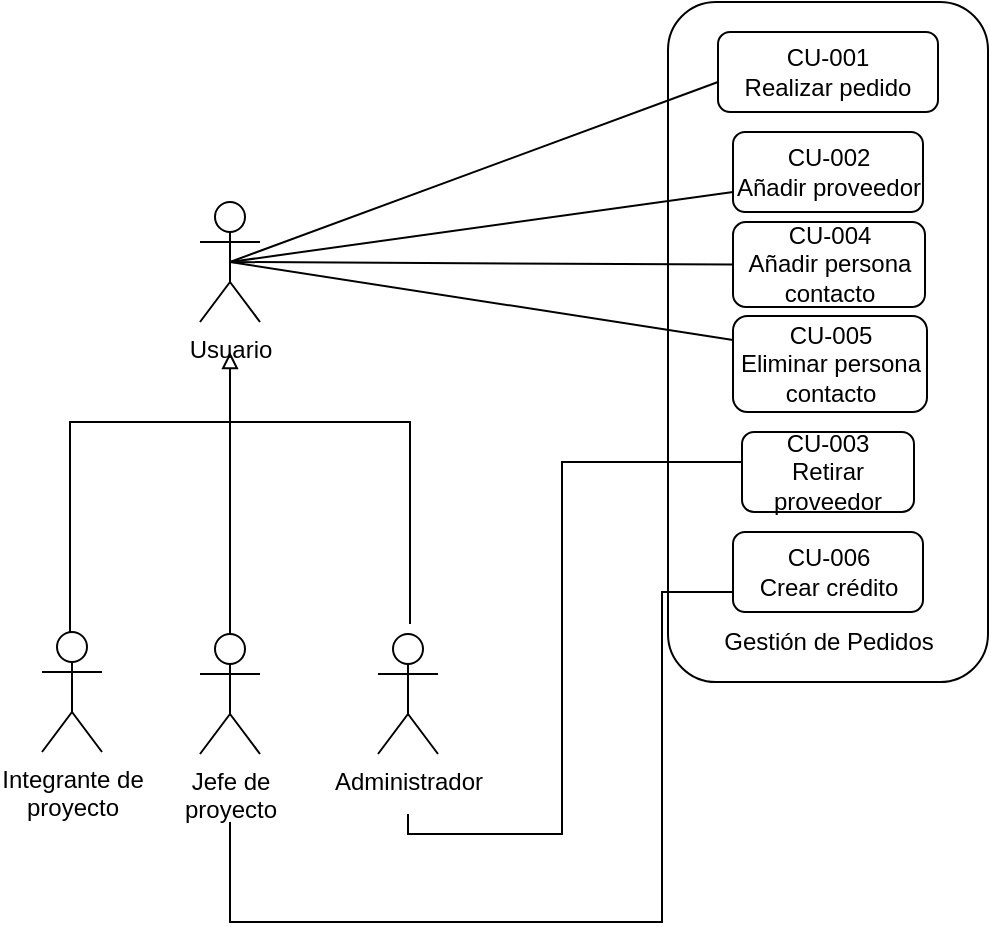 <mxfile version="14.1.1" type="google"><diagram id="lPP5tux9x8ULBmucY643" name="Page-1"><mxGraphModel dx="1248" dy="1794" grid="1" gridSize="10" guides="1" tooltips="1" connect="1" arrows="1" fold="1" page="1" pageScale="1" pageWidth="827" pageHeight="1169" math="0" shadow="0"><root><mxCell id="0"/><mxCell id="1" parent="0"/><mxCell id="ZKt2f2DnN1A6r8xDL40q-1" value="" style="rounded=1;whiteSpace=wrap;html=1;" vertex="1" parent="1"><mxGeometry x="393" y="-225" width="160" height="340" as="geometry"/></mxCell><mxCell id="ZKt2f2DnN1A6r8xDL40q-2" value="Usuario" style="shape=umlActor;verticalLabelPosition=bottom;verticalAlign=top;html=1;outlineConnect=0;" vertex="1" parent="1"><mxGeometry x="159" y="-125" width="30" height="60" as="geometry"/></mxCell><mxCell id="ZKt2f2DnN1A6r8xDL40q-3" value="CU-002&lt;br&gt;Añadir proveedor" style="rounded=1;whiteSpace=wrap;html=1;" vertex="1" parent="1"><mxGeometry x="425.5" y="-160" width="95" height="40" as="geometry"/></mxCell><mxCell id="ZKt2f2DnN1A6r8xDL40q-4" value="CU-003&lt;br&gt;Retirar proveedor" style="rounded=1;whiteSpace=wrap;html=1;" vertex="1" parent="1"><mxGeometry x="430" y="-10" width="86" height="40" as="geometry"/></mxCell><mxCell id="ZKt2f2DnN1A6r8xDL40q-5" value="CU-004&lt;br&gt;Añadir persona contacto" style="rounded=1;whiteSpace=wrap;html=1;" vertex="1" parent="1"><mxGeometry x="425.5" y="-115" width="96" height="42.5" as="geometry"/></mxCell><mxCell id="ZKt2f2DnN1A6r8xDL40q-6" value="CU-006&lt;br&gt;Crear crédito" style="rounded=1;whiteSpace=wrap;html=1;" vertex="1" parent="1"><mxGeometry x="425.5" y="40" width="95" height="40" as="geometry"/></mxCell><mxCell id="ZKt2f2DnN1A6r8xDL40q-7" value="CU-001&lt;br&gt;Realizar pedido" style="rounded=1;whiteSpace=wrap;html=1;" vertex="1" parent="1"><mxGeometry x="418" y="-210" width="110" height="40" as="geometry"/></mxCell><mxCell id="ZKt2f2DnN1A6r8xDL40q-8" value="Administrador" style="shape=umlActor;verticalLabelPosition=bottom;verticalAlign=top;html=1;outlineConnect=0;" vertex="1" parent="1"><mxGeometry x="248" y="91" width="30" height="60" as="geometry"/></mxCell><mxCell id="ZKt2f2DnN1A6r8xDL40q-9" style="edgeStyle=orthogonalEdgeStyle;rounded=0;orthogonalLoop=1;jettySize=auto;html=1;startArrow=none;startFill=0;endArrow=none;endFill=0;entryX=0;entryY=0.75;entryDx=0;entryDy=0;" edge="1" parent="1" target="ZKt2f2DnN1A6r8xDL40q-4"><mxGeometry relative="1" as="geometry"><mxPoint x="420" y="13" as="targetPoint"/><Array as="points"><mxPoint x="263" y="191"/><mxPoint x="340" y="191"/><mxPoint x="340" y="5"/><mxPoint x="430" y="5"/></Array><mxPoint x="263.0" y="181" as="sourcePoint"/></mxGeometry></mxCell><mxCell id="ZKt2f2DnN1A6r8xDL40q-10" value="Integrante de&lt;br&gt;proyecto" style="shape=umlActor;verticalLabelPosition=bottom;verticalAlign=top;html=1;outlineConnect=0;" vertex="1" parent="1"><mxGeometry x="80" y="90" width="30" height="60" as="geometry"/></mxCell><mxCell id="ZKt2f2DnN1A6r8xDL40q-11" value="" style="endArrow=block;html=1;startArrow=none;startFill=0;endFill=0;rounded=0;" edge="1" parent="1"><mxGeometry width="50" height="50" relative="1" as="geometry"><mxPoint x="94" y="90" as="sourcePoint"/><mxPoint x="174" y="-50" as="targetPoint"/><Array as="points"><mxPoint x="94" y="-15"/><mxPoint x="174" y="-15"/></Array></mxGeometry></mxCell><mxCell id="ZKt2f2DnN1A6r8xDL40q-12" value="" style="endArrow=none;html=1;rounded=0;" edge="1" parent="1"><mxGeometry width="50" height="50" relative="1" as="geometry"><mxPoint x="264" y="86" as="sourcePoint"/><mxPoint x="164" y="-15" as="targetPoint"/><Array as="points"><mxPoint x="264" y="-15"/></Array></mxGeometry></mxCell><mxCell id="ZKt2f2DnN1A6r8xDL40q-13" value="" style="endArrow=none;html=1;entryX=0;entryY=0.75;entryDx=0;entryDy=0;exitX=0.5;exitY=0.5;exitDx=0;exitDy=0;exitPerimeter=0;" edge="1" parent="1" source="ZKt2f2DnN1A6r8xDL40q-2" target="ZKt2f2DnN1A6r8xDL40q-3"><mxGeometry width="50" height="50" relative="1" as="geometry"><mxPoint x="613" y="70" as="sourcePoint"/><mxPoint x="673" y="50" as="targetPoint"/></mxGeometry></mxCell><mxCell id="ZKt2f2DnN1A6r8xDL40q-14" value="" style="endArrow=none;html=1;entryX=0;entryY=0.5;entryDx=0;entryDy=0;exitX=0.5;exitY=0.5;exitDx=0;exitDy=0;exitPerimeter=0;" edge="1" parent="1" source="ZKt2f2DnN1A6r8xDL40q-2" target="ZKt2f2DnN1A6r8xDL40q-5"><mxGeometry width="50" height="50" relative="1" as="geometry"><mxPoint x="613" y="70" as="sourcePoint"/><mxPoint x="693" y="100" as="targetPoint"/></mxGeometry></mxCell><mxCell id="ZKt2f2DnN1A6r8xDL40q-15" value="" style="endArrow=none;html=1;exitX=0.5;exitY=0.5;exitDx=0;exitDy=0;exitPerimeter=0;entryX=0;entryY=0.25;entryDx=0;entryDy=0;" edge="1" parent="1" source="ZKt2f2DnN1A6r8xDL40q-2" target="ZKt2f2DnN1A6r8xDL40q-16"><mxGeometry width="50" height="50" relative="1" as="geometry"><mxPoint x="613" y="70" as="sourcePoint"/><mxPoint x="423.0" y="-10" as="targetPoint"/></mxGeometry></mxCell><mxCell id="ZKt2f2DnN1A6r8xDL40q-16" value="CU-005&lt;br&gt;Eliminar persona contacto" style="rounded=1;whiteSpace=wrap;html=1;" vertex="1" parent="1"><mxGeometry x="425.5" y="-68" width="97" height="48" as="geometry"/></mxCell><mxCell id="ZKt2f2DnN1A6r8xDL40q-17" value="" style="endArrow=none;html=1;entryX=0;entryY=0.75;entryDx=0;entryDy=0;rounded=0;" edge="1" parent="1" target="ZKt2f2DnN1A6r8xDL40q-6"><mxGeometry width="50" height="50" relative="1" as="geometry"><mxPoint x="174" y="185" as="sourcePoint"/><mxPoint x="433" as="targetPoint"/><Array as="points"><mxPoint x="174" y="235"/><mxPoint x="240" y="235"/><mxPoint x="390" y="235"/><mxPoint x="390" y="70"/></Array></mxGeometry></mxCell><mxCell id="ZKt2f2DnN1A6r8xDL40q-18" value="Gestión de Pedidos" style="text;html=1;align=center;verticalAlign=middle;resizable=0;points=[];autosize=1;" vertex="1" parent="1"><mxGeometry x="413" y="85" width="120" height="20" as="geometry"/></mxCell><mxCell id="ZKt2f2DnN1A6r8xDL40q-19" value="" style="endArrow=none;html=1;entryX=0;entryY=0.75;entryDx=0;entryDy=0;exitX=0.5;exitY=0.5;exitDx=0;exitDy=0;exitPerimeter=0;" edge="1" parent="1" source="ZKt2f2DnN1A6r8xDL40q-2"><mxGeometry width="50" height="50" relative="1" as="geometry"><mxPoint x="263" y="-100" as="sourcePoint"/><mxPoint x="418" y="-185" as="targetPoint"/></mxGeometry></mxCell><mxCell id="ZKt2f2DnN1A6r8xDL40q-20" value="" style="endArrow=none;startArrow=none;html=1;startFill=0;endFill=0;exitX=0.5;exitY=0;exitDx=0;exitDy=0;exitPerimeter=0;" edge="1" parent="1" source="ZKt2f2DnN1A6r8xDL40q-21"><mxGeometry width="50" height="50" relative="1" as="geometry"><mxPoint x="174" y="80" as="sourcePoint"/><mxPoint x="174" y="-30" as="targetPoint"/></mxGeometry></mxCell><mxCell id="ZKt2f2DnN1A6r8xDL40q-21" value="Jefe de&lt;br&gt;proyecto" style="shape=umlActor;verticalLabelPosition=bottom;verticalAlign=top;html=1;outlineConnect=0;" vertex="1" parent="1"><mxGeometry x="159" y="91" width="30" height="60" as="geometry"/></mxCell></root></mxGraphModel></diagram></mxfile>